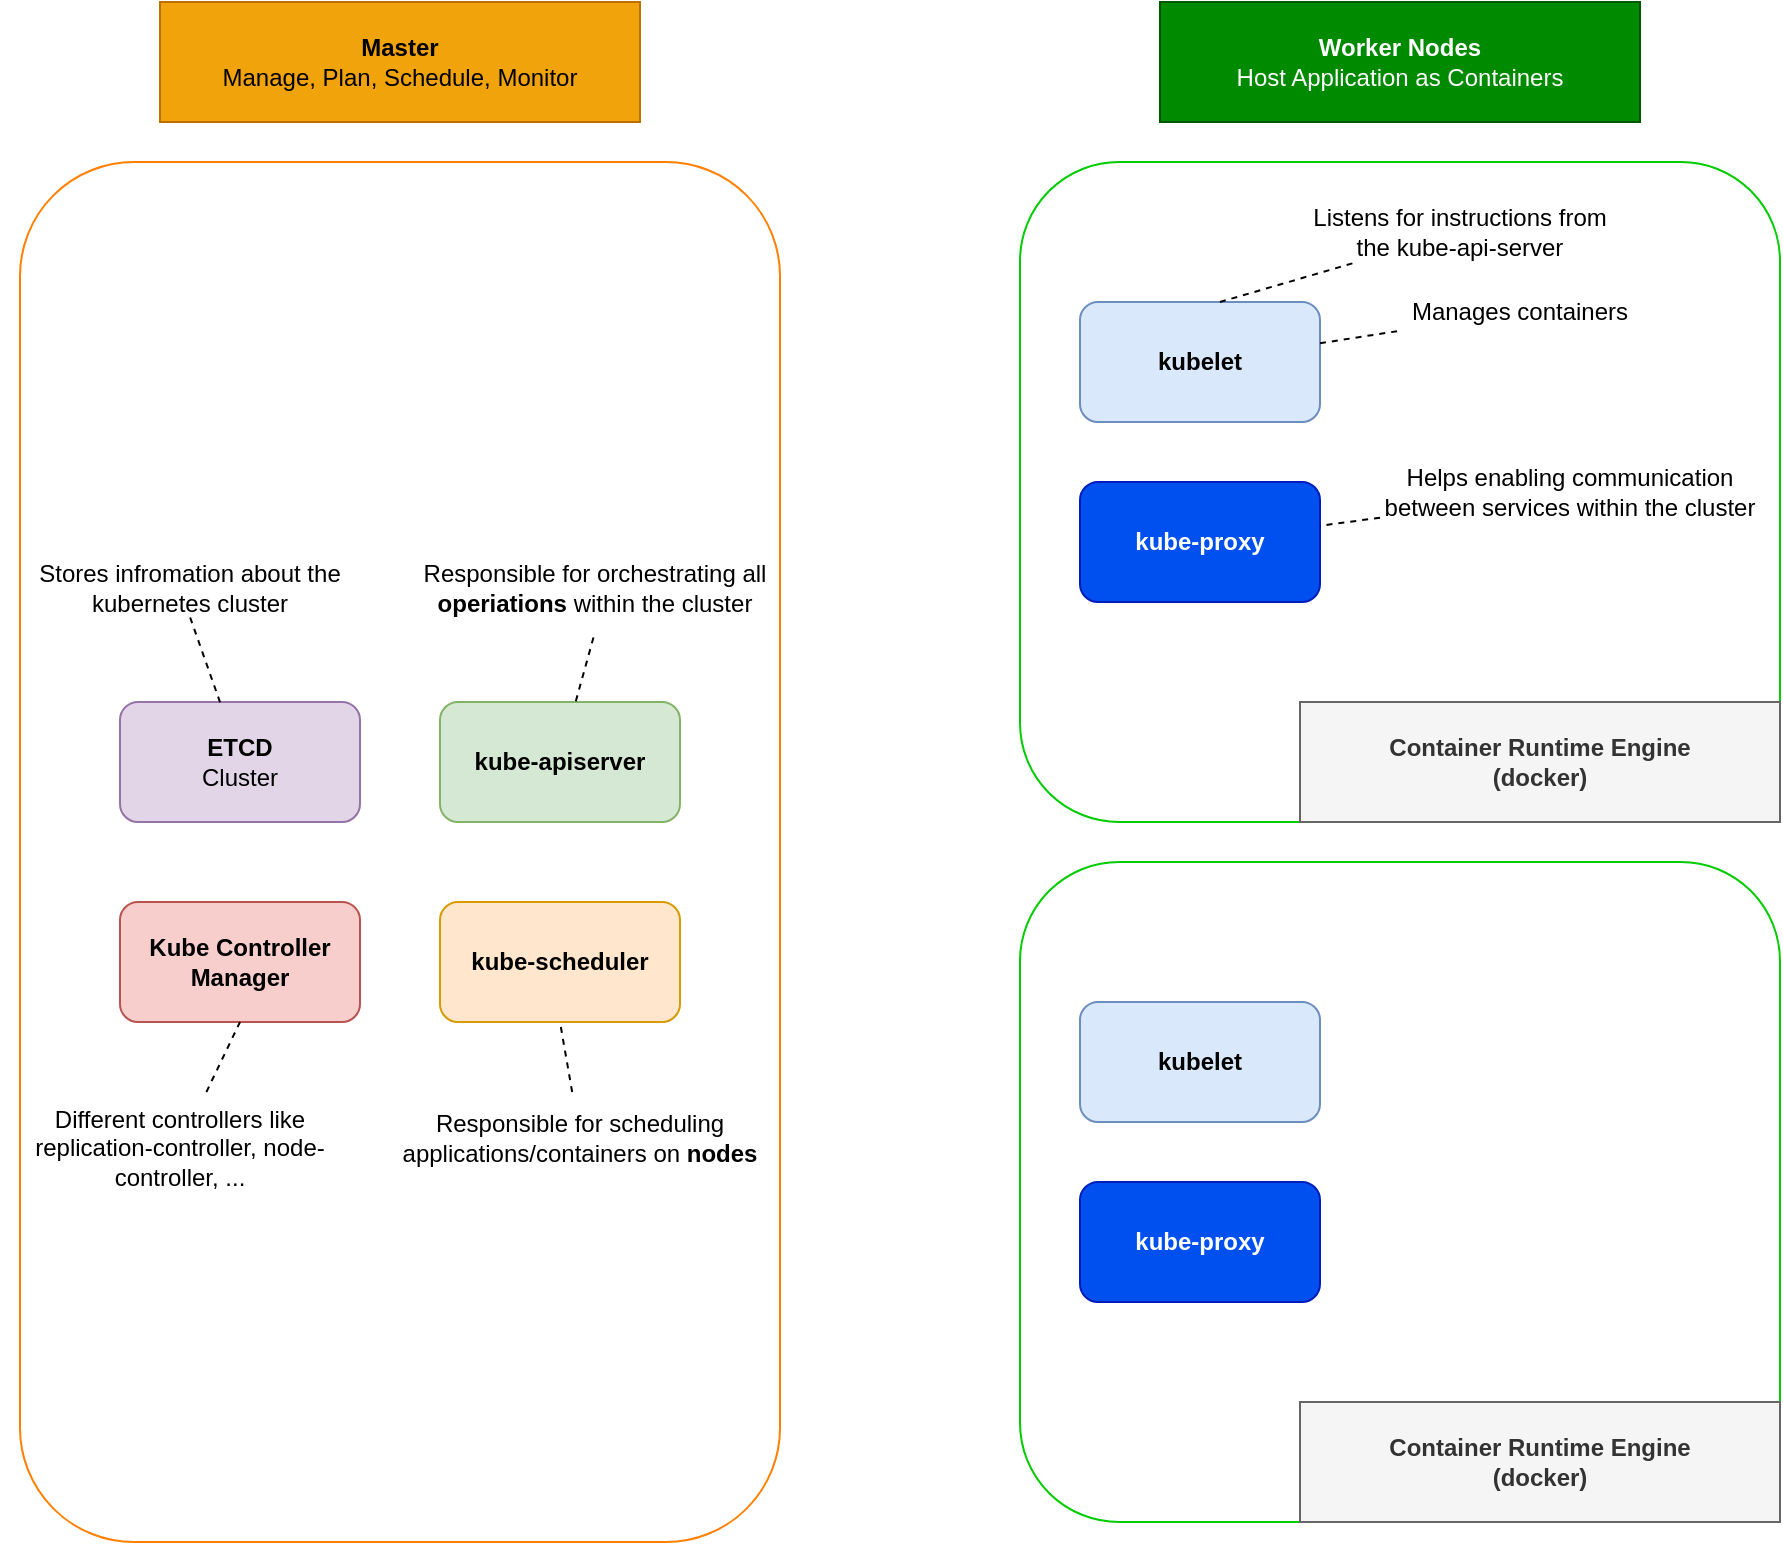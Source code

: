 <mxfile version="16.5.1" type="device"><diagram id="W1yNiUQM_mSkdiE1cx9r" name="Page-1"><mxGraphModel dx="1878" dy="774" grid="1" gridSize="10" guides="1" tooltips="1" connect="1" arrows="1" fold="1" page="1" pageScale="1" pageWidth="850" pageHeight="1100" math="0" shadow="0"><root><mxCell id="0"/><mxCell id="1" parent="0"/><mxCell id="hsabWK8U-B_YAROVdcar-3" value="&lt;b&gt;Master&lt;/b&gt;&lt;br&gt;Manage, Plan, Schedule, Monitor" style="rounded=0;whiteSpace=wrap;html=1;fillColor=#f0a30a;strokeColor=#BD7000;fontColor=#000000;" vertex="1" parent="1"><mxGeometry x="130" y="230" width="240" height="60" as="geometry"/></mxCell><mxCell id="hsabWK8U-B_YAROVdcar-4" value="&lt;b&gt;Worker Nodes&lt;/b&gt;&lt;br&gt;Host Application as Containers" style="rounded=0;whiteSpace=wrap;html=1;fillColor=#008a00;fontColor=#ffffff;strokeColor=#005700;" vertex="1" parent="1"><mxGeometry x="630" y="230" width="240" height="60" as="geometry"/></mxCell><mxCell id="hsabWK8U-B_YAROVdcar-5" value="" style="rounded=1;whiteSpace=wrap;html=1;strokeColor=#FF8000;" vertex="1" parent="1"><mxGeometry x="60" y="310" width="380" height="690" as="geometry"/></mxCell><mxCell id="hsabWK8U-B_YAROVdcar-6" value="&lt;b&gt;ETCD&lt;/b&gt;&lt;br&gt;Cluster" style="rounded=1;whiteSpace=wrap;html=1;fillColor=#e1d5e7;strokeColor=#9673a6;" vertex="1" parent="1"><mxGeometry x="110" y="580" width="120" height="60" as="geometry"/></mxCell><mxCell id="hsabWK8U-B_YAROVdcar-7" value="&lt;b&gt;kube-apiserver&lt;/b&gt;" style="rounded=1;whiteSpace=wrap;html=1;fillColor=#d5e8d4;strokeColor=#82b366;" vertex="1" parent="1"><mxGeometry x="270" y="580" width="120" height="60" as="geometry"/></mxCell><mxCell id="hsabWK8U-B_YAROVdcar-8" value="&lt;b&gt;Kube Controller Manager&lt;/b&gt;" style="rounded=1;whiteSpace=wrap;html=1;fillColor=#f8cecc;strokeColor=#b85450;" vertex="1" parent="1"><mxGeometry x="110" y="680" width="120" height="60" as="geometry"/></mxCell><mxCell id="hsabWK8U-B_YAROVdcar-9" value="&lt;b&gt;kube-scheduler&lt;/b&gt;" style="rounded=1;whiteSpace=wrap;html=1;fillColor=#ffe6cc;strokeColor=#d79b00;" vertex="1" parent="1"><mxGeometry x="270" y="680" width="120" height="60" as="geometry"/></mxCell><mxCell id="hsabWK8U-B_YAROVdcar-10" value="" style="rounded=1;whiteSpace=wrap;html=1;strokeColor=#00CC00;" vertex="1" parent="1"><mxGeometry x="560" y="310" width="380" height="330" as="geometry"/></mxCell><mxCell id="hsabWK8U-B_YAROVdcar-11" value="&lt;b&gt;kubelet&lt;/b&gt;" style="rounded=1;whiteSpace=wrap;html=1;fillColor=#dae8fc;strokeColor=#6c8ebf;" vertex="1" parent="1"><mxGeometry x="590" y="380" width="120" height="60" as="geometry"/></mxCell><mxCell id="hsabWK8U-B_YAROVdcar-12" value="&lt;b&gt;kube-proxy&lt;/b&gt;" style="rounded=1;whiteSpace=wrap;html=1;fillColor=#0050ef;fontColor=#ffffff;strokeColor=#001DBC;" vertex="1" parent="1"><mxGeometry x="590" y="470" width="120" height="60" as="geometry"/></mxCell><mxCell id="hsabWK8U-B_YAROVdcar-13" value="&lt;b&gt;Container Runtime Engine&lt;br&gt;(docker)&lt;br&gt;&lt;/b&gt;" style="rounded=0;whiteSpace=wrap;html=1;fillColor=#f5f5f5;fontColor=#333333;strokeColor=#666666;" vertex="1" parent="1"><mxGeometry x="700" y="580" width="240" height="60" as="geometry"/></mxCell><mxCell id="hsabWK8U-B_YAROVdcar-18" value="" style="rounded=1;whiteSpace=wrap;html=1;strokeColor=#00CC00;" vertex="1" parent="1"><mxGeometry x="560" y="660" width="380" height="330" as="geometry"/></mxCell><mxCell id="hsabWK8U-B_YAROVdcar-19" value="&lt;b&gt;kubelet&lt;/b&gt;" style="rounded=1;whiteSpace=wrap;html=1;fillColor=#dae8fc;strokeColor=#6c8ebf;" vertex="1" parent="1"><mxGeometry x="590" y="730" width="120" height="60" as="geometry"/></mxCell><mxCell id="hsabWK8U-B_YAROVdcar-20" value="&lt;b&gt;kube-proxy&lt;/b&gt;" style="rounded=1;whiteSpace=wrap;html=1;fillColor=#0050ef;fontColor=#ffffff;strokeColor=#001DBC;" vertex="1" parent="1"><mxGeometry x="590" y="820" width="120" height="60" as="geometry"/></mxCell><mxCell id="hsabWK8U-B_YAROVdcar-21" value="&lt;b&gt;Container Runtime Engine&lt;br&gt;(docker)&lt;br&gt;&lt;/b&gt;" style="rounded=0;whiteSpace=wrap;html=1;fillColor=#f5f5f5;fontColor=#333333;strokeColor=#666666;" vertex="1" parent="1"><mxGeometry x="700" y="930" width="240" height="60" as="geometry"/></mxCell><mxCell id="hsabWK8U-B_YAROVdcar-22" value="Listens for instructions from the kube-api-server" style="text;html=1;strokeColor=none;fillColor=none;align=center;verticalAlign=middle;whiteSpace=wrap;rounded=0;" vertex="1" parent="1"><mxGeometry x="700" y="330" width="160" height="30" as="geometry"/></mxCell><mxCell id="hsabWK8U-B_YAROVdcar-23" value="Responsible for scheduling applications/containers on &lt;b&gt;nodes&lt;/b&gt;" style="text;html=1;strokeColor=none;fillColor=none;align=center;verticalAlign=middle;whiteSpace=wrap;rounded=0;" vertex="1" parent="1"><mxGeometry x="250" y="775" width="180" height="45" as="geometry"/></mxCell><mxCell id="hsabWK8U-B_YAROVdcar-25" value="" style="endArrow=none;dashed=1;html=1;rounded=0;entryX=0.5;entryY=1;entryDx=0;entryDy=0;" edge="1" parent="1" source="hsabWK8U-B_YAROVdcar-23" target="hsabWK8U-B_YAROVdcar-9"><mxGeometry width="50" height="50" relative="1" as="geometry"><mxPoint x="320" y="770" as="sourcePoint"/><mxPoint x="370" y="720" as="targetPoint"/></mxGeometry></mxCell><mxCell id="hsabWK8U-B_YAROVdcar-26" value="Different controllers like replication-controller, node-controller, ..." style="text;html=1;strokeColor=none;fillColor=none;align=center;verticalAlign=middle;whiteSpace=wrap;rounded=0;" vertex="1" parent="1"><mxGeometry x="60" y="775" width="160" height="55" as="geometry"/></mxCell><mxCell id="hsabWK8U-B_YAROVdcar-27" value="" style="endArrow=none;dashed=1;html=1;rounded=0;entryX=0.5;entryY=1;entryDx=0;entryDy=0;" edge="1" parent="1" source="hsabWK8U-B_YAROVdcar-26" target="hsabWK8U-B_YAROVdcar-8"><mxGeometry width="50" height="50" relative="1" as="geometry"><mxPoint x="370" y="660" as="sourcePoint"/><mxPoint x="420" y="610" as="targetPoint"/></mxGeometry></mxCell><mxCell id="hsabWK8U-B_YAROVdcar-28" value="Responsible for orchestrating all &lt;b&gt;operiations &lt;/b&gt;within the cluster" style="text;html=1;strokeColor=none;fillColor=none;align=center;verticalAlign=middle;whiteSpace=wrap;rounded=0;" vertex="1" parent="1"><mxGeometry x="255" y="500" width="185" height="45" as="geometry"/></mxCell><mxCell id="hsabWK8U-B_YAROVdcar-29" value="" style="endArrow=none;dashed=1;html=1;rounded=0;exitX=0.566;exitY=-0.007;exitDx=0;exitDy=0;exitPerimeter=0;entryX=0.5;entryY=1;entryDx=0;entryDy=0;" edge="1" parent="1" source="hsabWK8U-B_YAROVdcar-7" target="hsabWK8U-B_YAROVdcar-28"><mxGeometry width="50" height="50" relative="1" as="geometry"><mxPoint x="370" y="610" as="sourcePoint"/><mxPoint x="420" y="560" as="targetPoint"/></mxGeometry></mxCell><mxCell id="hsabWK8U-B_YAROVdcar-30" value="" style="endArrow=none;dashed=1;html=1;rounded=0;exitX=0.583;exitY=0;exitDx=0;exitDy=0;exitPerimeter=0;" edge="1" parent="1" source="hsabWK8U-B_YAROVdcar-11" target="hsabWK8U-B_YAROVdcar-22"><mxGeometry width="50" height="50" relative="1" as="geometry"><mxPoint x="570" y="460" as="sourcePoint"/><mxPoint x="620" y="410" as="targetPoint"/></mxGeometry></mxCell><mxCell id="hsabWK8U-B_YAROVdcar-31" value="Manages containers" style="text;html=1;strokeColor=none;fillColor=none;align=center;verticalAlign=middle;whiteSpace=wrap;rounded=0;" vertex="1" parent="1"><mxGeometry x="750" y="370" width="120" height="30" as="geometry"/></mxCell><mxCell id="hsabWK8U-B_YAROVdcar-32" value="" style="endArrow=none;dashed=1;html=1;rounded=0;" edge="1" parent="1" source="hsabWK8U-B_YAROVdcar-11" target="hsabWK8U-B_YAROVdcar-31"><mxGeometry width="50" height="50" relative="1" as="geometry"><mxPoint x="755" y="480" as="sourcePoint"/><mxPoint x="805" y="430" as="targetPoint"/></mxGeometry></mxCell><mxCell id="hsabWK8U-B_YAROVdcar-33" value="Helps enabling communication between services within the cluster" style="text;html=1;strokeColor=none;fillColor=none;align=center;verticalAlign=middle;whiteSpace=wrap;rounded=0;" vertex="1" parent="1"><mxGeometry x="740" y="452.5" width="190" height="45" as="geometry"/></mxCell><mxCell id="hsabWK8U-B_YAROVdcar-34" value="" style="endArrow=none;dashed=1;html=1;rounded=0;" edge="1" parent="1" source="hsabWK8U-B_YAROVdcar-33" target="hsabWK8U-B_YAROVdcar-12"><mxGeometry width="50" height="50" relative="1" as="geometry"><mxPoint x="600" y="540" as="sourcePoint"/><mxPoint x="650" y="490" as="targetPoint"/></mxGeometry></mxCell><mxCell id="hsabWK8U-B_YAROVdcar-35" value="Stores infromation about the kubernetes cluster" style="text;html=1;strokeColor=none;fillColor=none;align=center;verticalAlign=middle;whiteSpace=wrap;rounded=0;" vertex="1" parent="1"><mxGeometry x="50" y="507.5" width="190" height="30" as="geometry"/></mxCell><mxCell id="hsabWK8U-B_YAROVdcar-36" value="" style="endArrow=none;dashed=1;html=1;rounded=0;exitX=0.417;exitY=0.003;exitDx=0;exitDy=0;exitPerimeter=0;entryX=0.5;entryY=1;entryDx=0;entryDy=0;" edge="1" parent="1" source="hsabWK8U-B_YAROVdcar-6" target="hsabWK8U-B_YAROVdcar-35"><mxGeometry width="50" height="50" relative="1" as="geometry"><mxPoint x="560" y="650" as="sourcePoint"/><mxPoint x="610" y="600" as="targetPoint"/></mxGeometry></mxCell></root></mxGraphModel></diagram></mxfile>